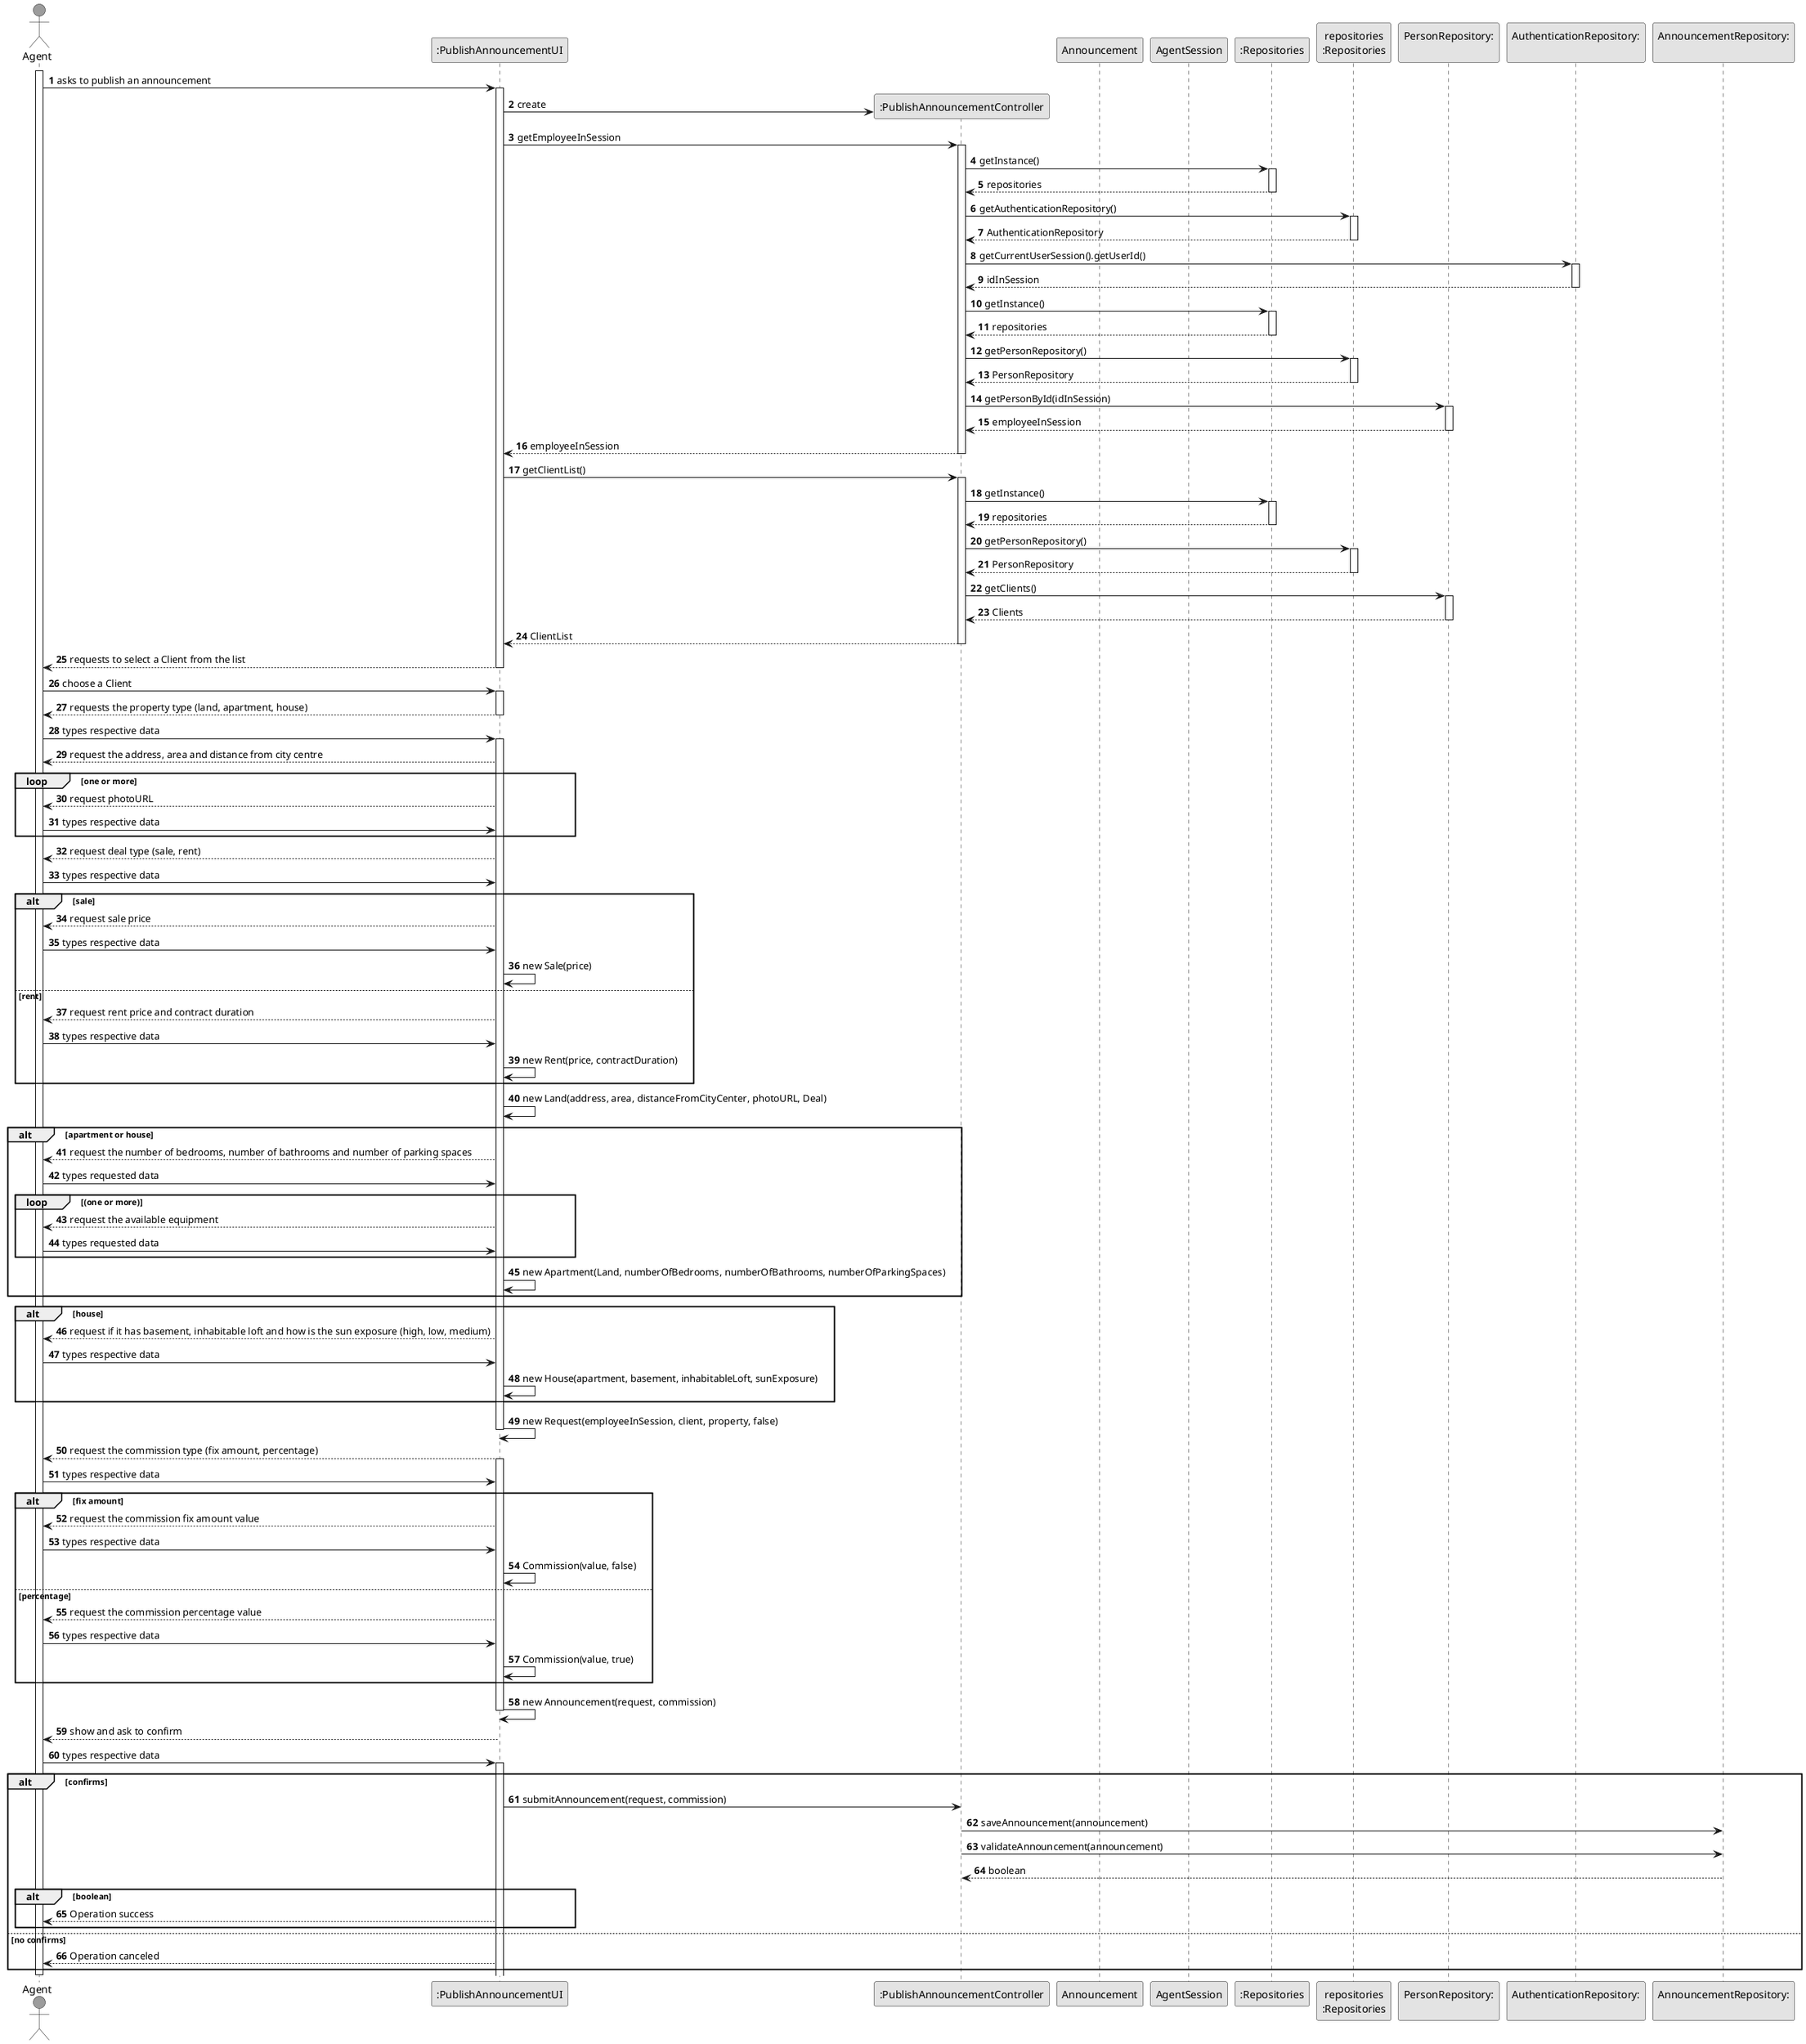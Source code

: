 @startuml
skinparam monochrome true
skinparam packageStyle rectangle
skinparam shadowing false

autonumber

'hide footbox
actor "Agent" as A #RosyBrown
participant ":PublishAnnouncementUI" as UI
participant ":PublishAnnouncementController" as CTRL
participant "Announcement" as Announcement
participant "AgentSession" as US
participant ":Repositories" as RepositorySingleton
participant "repositories\n:Repositories" as PLAT
participant "PersonRepository:\n" as PersonRepository
participant "AuthenticationRepository:\n" as AuthenticationRepository
participant "AnnouncementRepository:\n" as AnnouncementRepository

activate A

A -> UI : asks to publish an announcement
activate UI

UI -> CTRL** : create

UI -> CTRL : getEmployeeInSession
activate CTRL

CTRL -> RepositorySingleton : getInstance()
activate RepositorySingleton

RepositorySingleton --> CTRL: repositories
deactivate RepositorySingleton

CTRL -> PLAT : getAuthenticationRepository()
activate PLAT

PLAT --> CTRL: AuthenticationRepository
deactivate PLAT

CTRL -> AuthenticationRepository : getCurrentUserSession().getUserId()
activate AuthenticationRepository

AuthenticationRepository --> CTRL : idInSession
deactivate AuthenticationRepository

CTRL -> RepositorySingleton : getInstance()
activate RepositorySingleton

RepositorySingleton --> CTRL: repositories
deactivate RepositorySingleton

CTRL -> PLAT : getPersonRepository()
activate PLAT

PLAT --> CTRL: PersonRepository
deactivate PLAT

CTRL -> PersonRepository : getPersonById(idInSession)
activate PersonRepository

PersonRepository --> CTRL : employeeInSession
deactivate PersonRepository

CTRL --> UI : employeeInSession
deactivate CTRL

UI -> CTRL : getClientList()
activate CTRL

CTRL -> RepositorySingleton : getInstance()
activate RepositorySingleton

RepositorySingleton --> CTRL: repositories
deactivate RepositorySingleton

CTRL -> PLAT : getPersonRepository()
activate PLAT

PLAT --> CTRL: PersonRepository
deactivate PLAT

CTRL -> PersonRepository : getClients()
activate PersonRepository

PersonRepository --> CTRL : Clients
deactivate PersonRepository

CTRL --> UI : ClientList
deactivate CTRL

UI --> A : requests to select a Client from the list
deactivate UI

A -> UI : choose a Client
activate UI

UI --> A : requests the property type (land, apartment, house)
deactivate UI

A -> UI : types respective data
activate UI

UI --> A : request the address, area and distance from city centre

loop one or more
UI --> A : request photoURL
A -> UI : types respective data
end

UI --> A : request deal type (sale, rent)
A -> UI : types respective data

alt sale
UI --> A : request sale price
A -> UI : types respective data

UI -> UI : new Sale(price)

else rent
UI --> A : request rent price and contract duration
A -> UI : types respective data

UI -> UI : new Rent(price, contractDuration)
end

UI -> UI : new Land(address, area, distanceFromCityCenter, photoURL, Deal)

alt apartment or house

UI --> A : request the number of bedrooms, number of bathrooms and number of parking spaces
A -> UI : types requested data

loop (one or more)
UI --> A : request the available equipment
A -> UI : types requested data
end

UI -> UI : new Apartment(Land, numberOfBedrooms, numberOfBathrooms, numberOfParkingSpaces)
end

alt house
UI --> A : request if it has basement, inhabitable loft and how is the sun exposure (high, low, medium)
A -> UI : types respective data

UI -> UI : new House(apartment, basement, inhabitableLoft, sunExposure)
end

UI -> UI : new Request(employeeInSession, client, property, false)
deactivate UI

UI --> A : request the commission type (fix amount, percentage)
activate UI

A -> UI : types respective data

alt fix amount
UI --> A : request the commission fix amount value
A -> UI : types respective data

UI -> UI : Commission(value, false)

else percentage
UI --> A : request the commission percentage value
A -> UI : types respective data

UI -> UI : Commission(value, true)
end

UI -> UI : new Announcement(request, commission)
deactivate UI

UI --> A : show and ask to confirm
A -> UI : types respective data

activate UI

alt confirms
UI -> CTRL : submitAnnouncement(request, commission)

CTRL -> AnnouncementRepository : saveAnnouncement(announcement)
CTRL -> AnnouncementRepository : validateAnnouncement(announcement)
AnnouncementRepository --> CTRL : boolean

alt boolean
UI --> A : Operation success
end

else no confirms
UI --> A : Operation canceled
end

deactivate A
@enduml
